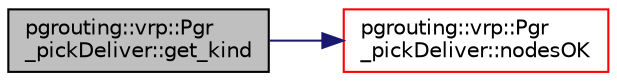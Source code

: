 digraph "pgrouting::vrp::Pgr_pickDeliver::get_kind"
{
  edge [fontname="Helvetica",fontsize="10",labelfontname="Helvetica",labelfontsize="10"];
  node [fontname="Helvetica",fontsize="10",shape=record];
  rankdir="LR";
  Node32 [label="pgrouting::vrp::Pgr\l_pickDeliver::get_kind",height=0.2,width=0.4,color="black", fillcolor="grey75", style="filled", fontcolor="black"];
  Node32 -> Node33 [color="midnightblue",fontsize="10",style="solid",fontname="Helvetica"];
  Node33 [label="pgrouting::vrp::Pgr\l_pickDeliver::nodesOK",height=0.2,width=0.4,color="red", fillcolor="white", style="filled",URL="$classpgrouting_1_1vrp_1_1Pgr__pickDeliver.html#a20c4e77a2c753ff51d9802b9abb1e9c1"];
}
